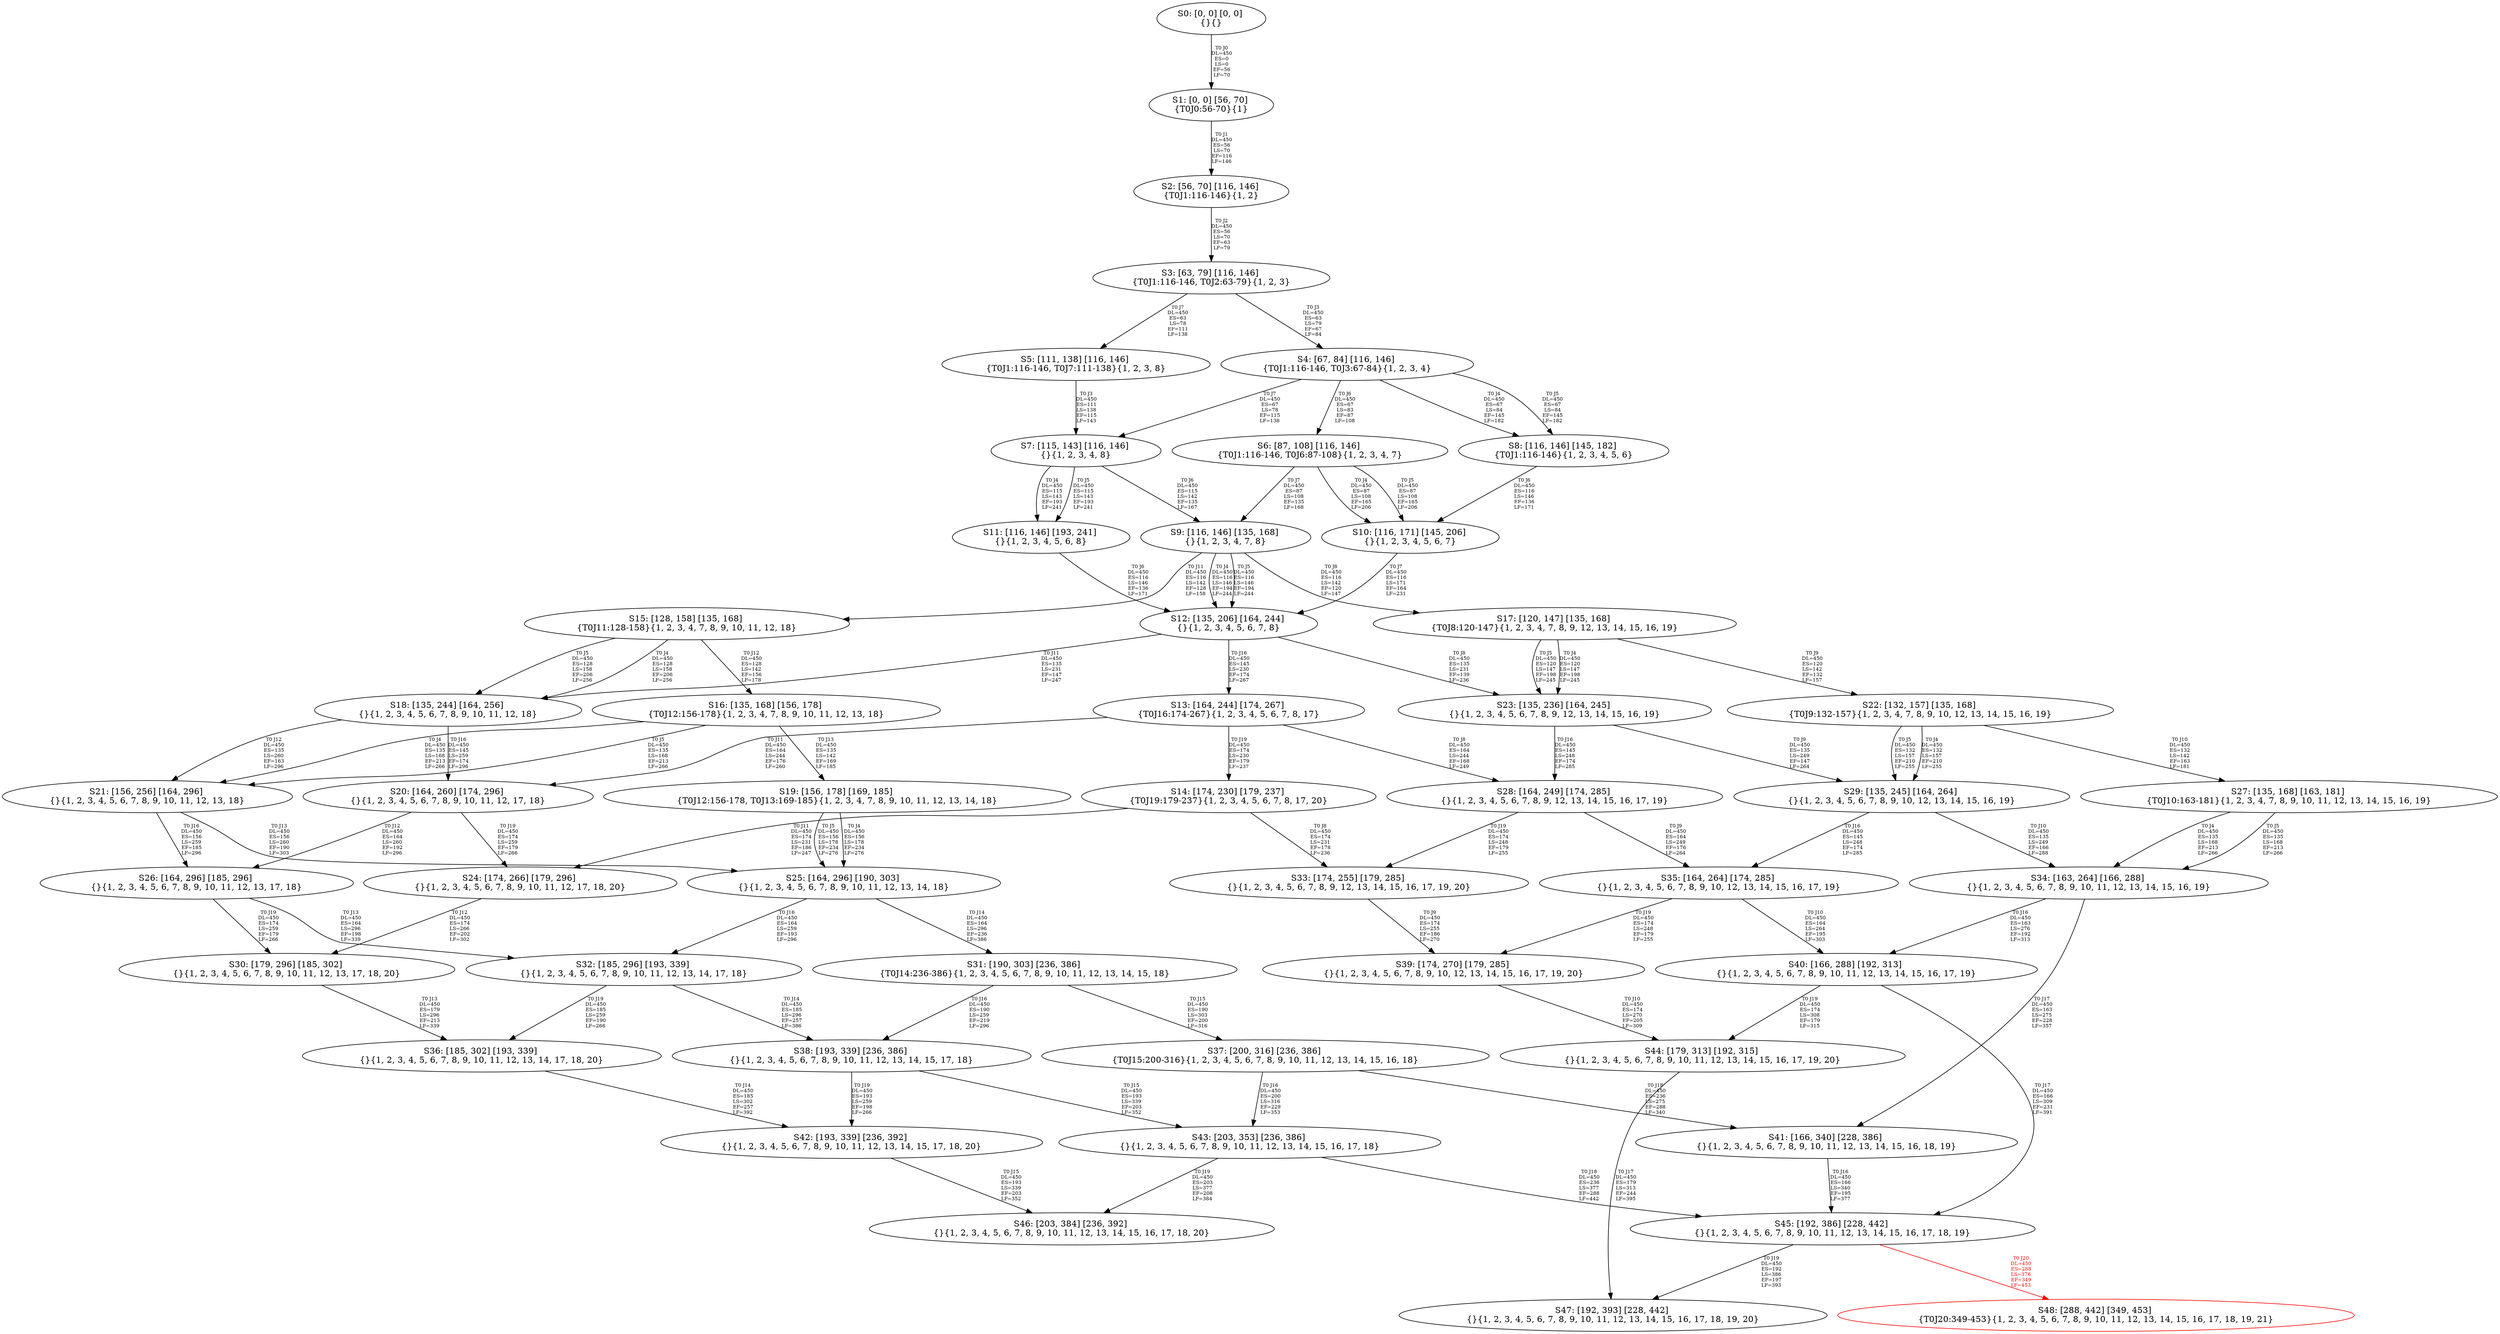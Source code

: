 digraph {
	S0[label="S0: [0, 0] [0, 0] \n{}{}"];
	S1[label="S1: [0, 0] [56, 70] \n{T0J0:56-70}{1}"];
	S2[label="S2: [56, 70] [116, 146] \n{T0J1:116-146}{1, 2}"];
	S3[label="S3: [63, 79] [116, 146] \n{T0J1:116-146, T0J2:63-79}{1, 2, 3}"];
	S4[label="S4: [67, 84] [116, 146] \n{T0J1:116-146, T0J3:67-84}{1, 2, 3, 4}"];
	S5[label="S5: [111, 138] [116, 146] \n{T0J1:116-146, T0J7:111-138}{1, 2, 3, 8}"];
	S6[label="S6: [87, 108] [116, 146] \n{T0J1:116-146, T0J6:87-108}{1, 2, 3, 4, 7}"];
	S7[label="S7: [115, 143] [116, 146] \n{}{1, 2, 3, 4, 8}"];
	S8[label="S8: [116, 146] [145, 182] \n{T0J1:116-146}{1, 2, 3, 4, 5, 6}"];
	S9[label="S9: [116, 146] [135, 168] \n{}{1, 2, 3, 4, 7, 8}"];
	S10[label="S10: [116, 171] [145, 206] \n{}{1, 2, 3, 4, 5, 6, 7}"];
	S11[label="S11: [116, 146] [193, 241] \n{}{1, 2, 3, 4, 5, 6, 8}"];
	S12[label="S12: [135, 206] [164, 244] \n{}{1, 2, 3, 4, 5, 6, 7, 8}"];
	S13[label="S13: [164, 244] [174, 267] \n{T0J16:174-267}{1, 2, 3, 4, 5, 6, 7, 8, 17}"];
	S14[label="S14: [174, 230] [179, 237] \n{T0J19:179-237}{1, 2, 3, 4, 5, 6, 7, 8, 17, 20}"];
	S15[label="S15: [128, 158] [135, 168] \n{T0J11:128-158}{1, 2, 3, 4, 7, 8, 9, 10, 11, 12, 18}"];
	S16[label="S16: [135, 168] [156, 178] \n{T0J12:156-178}{1, 2, 3, 4, 7, 8, 9, 10, 11, 12, 13, 18}"];
	S17[label="S17: [120, 147] [135, 168] \n{T0J8:120-147}{1, 2, 3, 4, 7, 8, 9, 12, 13, 14, 15, 16, 19}"];
	S18[label="S18: [135, 244] [164, 256] \n{}{1, 2, 3, 4, 5, 6, 7, 8, 9, 10, 11, 12, 18}"];
	S19[label="S19: [156, 178] [169, 185] \n{T0J12:156-178, T0J13:169-185}{1, 2, 3, 4, 7, 8, 9, 10, 11, 12, 13, 14, 18}"];
	S20[label="S20: [164, 260] [174, 296] \n{}{1, 2, 3, 4, 5, 6, 7, 8, 9, 10, 11, 12, 17, 18}"];
	S21[label="S21: [156, 256] [164, 296] \n{}{1, 2, 3, 4, 5, 6, 7, 8, 9, 10, 11, 12, 13, 18}"];
	S22[label="S22: [132, 157] [135, 168] \n{T0J9:132-157}{1, 2, 3, 4, 7, 8, 9, 10, 12, 13, 14, 15, 16, 19}"];
	S23[label="S23: [135, 236] [164, 245] \n{}{1, 2, 3, 4, 5, 6, 7, 8, 9, 12, 13, 14, 15, 16, 19}"];
	S24[label="S24: [174, 266] [179, 296] \n{}{1, 2, 3, 4, 5, 6, 7, 8, 9, 10, 11, 12, 17, 18, 20}"];
	S25[label="S25: [164, 296] [190, 303] \n{}{1, 2, 3, 4, 5, 6, 7, 8, 9, 10, 11, 12, 13, 14, 18}"];
	S26[label="S26: [164, 296] [185, 296] \n{}{1, 2, 3, 4, 5, 6, 7, 8, 9, 10, 11, 12, 13, 17, 18}"];
	S27[label="S27: [135, 168] [163, 181] \n{T0J10:163-181}{1, 2, 3, 4, 7, 8, 9, 10, 11, 12, 13, 14, 15, 16, 19}"];
	S28[label="S28: [164, 249] [174, 285] \n{}{1, 2, 3, 4, 5, 6, 7, 8, 9, 12, 13, 14, 15, 16, 17, 19}"];
	S29[label="S29: [135, 245] [164, 264] \n{}{1, 2, 3, 4, 5, 6, 7, 8, 9, 10, 12, 13, 14, 15, 16, 19}"];
	S30[label="S30: [179, 296] [185, 302] \n{}{1, 2, 3, 4, 5, 6, 7, 8, 9, 10, 11, 12, 13, 17, 18, 20}"];
	S31[label="S31: [190, 303] [236, 386] \n{T0J14:236-386}{1, 2, 3, 4, 5, 6, 7, 8, 9, 10, 11, 12, 13, 14, 15, 18}"];
	S32[label="S32: [185, 296] [193, 339] \n{}{1, 2, 3, 4, 5, 6, 7, 8, 9, 10, 11, 12, 13, 14, 17, 18}"];
	S33[label="S33: [174, 255] [179, 285] \n{}{1, 2, 3, 4, 5, 6, 7, 8, 9, 12, 13, 14, 15, 16, 17, 19, 20}"];
	S34[label="S34: [163, 264] [166, 288] \n{}{1, 2, 3, 4, 5, 6, 7, 8, 9, 10, 11, 12, 13, 14, 15, 16, 19}"];
	S35[label="S35: [164, 264] [174, 285] \n{}{1, 2, 3, 4, 5, 6, 7, 8, 9, 10, 12, 13, 14, 15, 16, 17, 19}"];
	S36[label="S36: [185, 302] [193, 339] \n{}{1, 2, 3, 4, 5, 6, 7, 8, 9, 10, 11, 12, 13, 14, 17, 18, 20}"];
	S37[label="S37: [200, 316] [236, 386] \n{T0J15:200-316}{1, 2, 3, 4, 5, 6, 7, 8, 9, 10, 11, 12, 13, 14, 15, 16, 18}"];
	S38[label="S38: [193, 339] [236, 386] \n{}{1, 2, 3, 4, 5, 6, 7, 8, 9, 10, 11, 12, 13, 14, 15, 17, 18}"];
	S39[label="S39: [174, 270] [179, 285] \n{}{1, 2, 3, 4, 5, 6, 7, 8, 9, 10, 12, 13, 14, 15, 16, 17, 19, 20}"];
	S40[label="S40: [166, 288] [192, 313] \n{}{1, 2, 3, 4, 5, 6, 7, 8, 9, 10, 11, 12, 13, 14, 15, 16, 17, 19}"];
	S41[label="S41: [166, 340] [228, 386] \n{}{1, 2, 3, 4, 5, 6, 7, 8, 9, 10, 11, 12, 13, 14, 15, 16, 18, 19}"];
	S42[label="S42: [193, 339] [236, 392] \n{}{1, 2, 3, 4, 5, 6, 7, 8, 9, 10, 11, 12, 13, 14, 15, 17, 18, 20}"];
	S43[label="S43: [203, 353] [236, 386] \n{}{1, 2, 3, 4, 5, 6, 7, 8, 9, 10, 11, 12, 13, 14, 15, 16, 17, 18}"];
	S44[label="S44: [179, 313] [192, 315] \n{}{1, 2, 3, 4, 5, 6, 7, 8, 9, 10, 11, 12, 13, 14, 15, 16, 17, 19, 20}"];
	S45[label="S45: [192, 386] [228, 442] \n{}{1, 2, 3, 4, 5, 6, 7, 8, 9, 10, 11, 12, 13, 14, 15, 16, 17, 18, 19}"];
	S46[label="S46: [203, 384] [236, 392] \n{}{1, 2, 3, 4, 5, 6, 7, 8, 9, 10, 11, 12, 13, 14, 15, 16, 17, 18, 20}"];
	S47[label="S47: [192, 393] [228, 442] \n{}{1, 2, 3, 4, 5, 6, 7, 8, 9, 10, 11, 12, 13, 14, 15, 16, 17, 18, 19, 20}"];
	S48[label="S48: [288, 442] [349, 453] \n{T0J20:349-453}{1, 2, 3, 4, 5, 6, 7, 8, 9, 10, 11, 12, 13, 14, 15, 16, 17, 18, 19, 21}"];
	S0 -> S1[label="T0 J0\nDL=450\nES=0\nLS=0\nEF=56\nLF=70",fontsize=8];
	S1 -> S2[label="T0 J1\nDL=450\nES=56\nLS=70\nEF=116\nLF=146",fontsize=8];
	S2 -> S3[label="T0 J2\nDL=450\nES=56\nLS=70\nEF=63\nLF=79",fontsize=8];
	S3 -> S4[label="T0 J3\nDL=450\nES=63\nLS=79\nEF=67\nLF=84",fontsize=8];
	S3 -> S5[label="T0 J7\nDL=450\nES=63\nLS=78\nEF=111\nLF=138",fontsize=8];
	S4 -> S8[label="T0 J4\nDL=450\nES=67\nLS=84\nEF=145\nLF=182",fontsize=8];
	S4 -> S8[label="T0 J5\nDL=450\nES=67\nLS=84\nEF=145\nLF=182",fontsize=8];
	S4 -> S6[label="T0 J6\nDL=450\nES=67\nLS=83\nEF=87\nLF=108",fontsize=8];
	S4 -> S7[label="T0 J7\nDL=450\nES=67\nLS=78\nEF=115\nLF=138",fontsize=8];
	S5 -> S7[label="T0 J3\nDL=450\nES=111\nLS=138\nEF=115\nLF=143",fontsize=8];
	S6 -> S10[label="T0 J4\nDL=450\nES=87\nLS=108\nEF=165\nLF=206",fontsize=8];
	S6 -> S10[label="T0 J5\nDL=450\nES=87\nLS=108\nEF=165\nLF=206",fontsize=8];
	S6 -> S9[label="T0 J7\nDL=450\nES=87\nLS=108\nEF=135\nLF=168",fontsize=8];
	S7 -> S11[label="T0 J4\nDL=450\nES=115\nLS=143\nEF=193\nLF=241",fontsize=8];
	S7 -> S11[label="T0 J5\nDL=450\nES=115\nLS=143\nEF=193\nLF=241",fontsize=8];
	S7 -> S9[label="T0 J6\nDL=450\nES=115\nLS=142\nEF=135\nLF=167",fontsize=8];
	S8 -> S10[label="T0 J6\nDL=450\nES=116\nLS=146\nEF=136\nLF=171",fontsize=8];
	S9 -> S12[label="T0 J4\nDL=450\nES=116\nLS=146\nEF=194\nLF=244",fontsize=8];
	S9 -> S12[label="T0 J5\nDL=450\nES=116\nLS=146\nEF=194\nLF=244",fontsize=8];
	S9 -> S17[label="T0 J8\nDL=450\nES=116\nLS=142\nEF=120\nLF=147",fontsize=8];
	S9 -> S15[label="T0 J11\nDL=450\nES=116\nLS=142\nEF=128\nLF=158",fontsize=8];
	S10 -> S12[label="T0 J7\nDL=450\nES=116\nLS=171\nEF=164\nLF=231",fontsize=8];
	S11 -> S12[label="T0 J6\nDL=450\nES=116\nLS=146\nEF=136\nLF=171",fontsize=8];
	S12 -> S23[label="T0 J8\nDL=450\nES=135\nLS=231\nEF=139\nLF=236",fontsize=8];
	S12 -> S18[label="T0 J11\nDL=450\nES=135\nLS=231\nEF=147\nLF=247",fontsize=8];
	S12 -> S13[label="T0 J16\nDL=450\nES=145\nLS=230\nEF=174\nLF=267",fontsize=8];
	S13 -> S28[label="T0 J8\nDL=450\nES=164\nLS=244\nEF=168\nLF=249",fontsize=8];
	S13 -> S20[label="T0 J11\nDL=450\nES=164\nLS=244\nEF=176\nLF=260",fontsize=8];
	S13 -> S14[label="T0 J19\nDL=450\nES=174\nLS=230\nEF=179\nLF=237",fontsize=8];
	S14 -> S33[label="T0 J8\nDL=450\nES=174\nLS=231\nEF=178\nLF=236",fontsize=8];
	S14 -> S24[label="T0 J11\nDL=450\nES=174\nLS=231\nEF=186\nLF=247",fontsize=8];
	S15 -> S18[label="T0 J4\nDL=450\nES=128\nLS=158\nEF=206\nLF=256",fontsize=8];
	S15 -> S18[label="T0 J5\nDL=450\nES=128\nLS=158\nEF=206\nLF=256",fontsize=8];
	S15 -> S16[label="T0 J12\nDL=450\nES=128\nLS=142\nEF=156\nLF=178",fontsize=8];
	S16 -> S21[label="T0 J4\nDL=450\nES=135\nLS=168\nEF=213\nLF=266",fontsize=8];
	S16 -> S21[label="T0 J5\nDL=450\nES=135\nLS=168\nEF=213\nLF=266",fontsize=8];
	S16 -> S19[label="T0 J13\nDL=450\nES=135\nLS=142\nEF=169\nLF=185",fontsize=8];
	S17 -> S23[label="T0 J4\nDL=450\nES=120\nLS=147\nEF=198\nLF=245",fontsize=8];
	S17 -> S23[label="T0 J5\nDL=450\nES=120\nLS=147\nEF=198\nLF=245",fontsize=8];
	S17 -> S22[label="T0 J9\nDL=450\nES=120\nLS=142\nEF=132\nLF=157",fontsize=8];
	S18 -> S21[label="T0 J12\nDL=450\nES=135\nLS=260\nEF=163\nLF=296",fontsize=8];
	S18 -> S20[label="T0 J16\nDL=450\nES=145\nLS=259\nEF=174\nLF=296",fontsize=8];
	S19 -> S25[label="T0 J4\nDL=450\nES=156\nLS=178\nEF=234\nLF=276",fontsize=8];
	S19 -> S25[label="T0 J5\nDL=450\nES=156\nLS=178\nEF=234\nLF=276",fontsize=8];
	S20 -> S26[label="T0 J12\nDL=450\nES=164\nLS=260\nEF=192\nLF=296",fontsize=8];
	S20 -> S24[label="T0 J19\nDL=450\nES=174\nLS=259\nEF=179\nLF=266",fontsize=8];
	S21 -> S25[label="T0 J13\nDL=450\nES=156\nLS=260\nEF=190\nLF=303",fontsize=8];
	S21 -> S26[label="T0 J16\nDL=450\nES=156\nLS=259\nEF=185\nLF=296",fontsize=8];
	S22 -> S29[label="T0 J4\nDL=450\nES=132\nLS=157\nEF=210\nLF=255",fontsize=8];
	S22 -> S29[label="T0 J5\nDL=450\nES=132\nLS=157\nEF=210\nLF=255",fontsize=8];
	S22 -> S27[label="T0 J10\nDL=450\nES=132\nLS=142\nEF=163\nLF=181",fontsize=8];
	S23 -> S29[label="T0 J9\nDL=450\nES=135\nLS=249\nEF=147\nLF=264",fontsize=8];
	S23 -> S28[label="T0 J16\nDL=450\nES=145\nLS=248\nEF=174\nLF=285",fontsize=8];
	S24 -> S30[label="T0 J12\nDL=450\nES=174\nLS=266\nEF=202\nLF=302",fontsize=8];
	S25 -> S31[label="T0 J14\nDL=450\nES=164\nLS=296\nEF=236\nLF=386",fontsize=8];
	S25 -> S32[label="T0 J16\nDL=450\nES=164\nLS=259\nEF=193\nLF=296",fontsize=8];
	S26 -> S32[label="T0 J13\nDL=450\nES=164\nLS=296\nEF=198\nLF=339",fontsize=8];
	S26 -> S30[label="T0 J19\nDL=450\nES=174\nLS=259\nEF=179\nLF=266",fontsize=8];
	S27 -> S34[label="T0 J4\nDL=450\nES=135\nLS=168\nEF=213\nLF=266",fontsize=8];
	S27 -> S34[label="T0 J5\nDL=450\nES=135\nLS=168\nEF=213\nLF=266",fontsize=8];
	S28 -> S35[label="T0 J9\nDL=450\nES=164\nLS=249\nEF=176\nLF=264",fontsize=8];
	S28 -> S33[label="T0 J19\nDL=450\nES=174\nLS=248\nEF=179\nLF=255",fontsize=8];
	S29 -> S34[label="T0 J10\nDL=450\nES=135\nLS=249\nEF=166\nLF=288",fontsize=8];
	S29 -> S35[label="T0 J16\nDL=450\nES=145\nLS=248\nEF=174\nLF=285",fontsize=8];
	S30 -> S36[label="T0 J13\nDL=450\nES=179\nLS=296\nEF=213\nLF=339",fontsize=8];
	S31 -> S37[label="T0 J15\nDL=450\nES=190\nLS=303\nEF=200\nLF=316",fontsize=8];
	S31 -> S38[label="T0 J16\nDL=450\nES=190\nLS=259\nEF=219\nLF=296",fontsize=8];
	S32 -> S38[label="T0 J14\nDL=450\nES=185\nLS=296\nEF=257\nLF=386",fontsize=8];
	S32 -> S36[label="T0 J19\nDL=450\nES=185\nLS=259\nEF=190\nLF=266",fontsize=8];
	S33 -> S39[label="T0 J9\nDL=450\nES=174\nLS=255\nEF=186\nLF=270",fontsize=8];
	S34 -> S40[label="T0 J16\nDL=450\nES=163\nLS=276\nEF=192\nLF=313",fontsize=8];
	S34 -> S41[label="T0 J17\nDL=450\nES=163\nLS=275\nEF=228\nLF=357",fontsize=8];
	S35 -> S40[label="T0 J10\nDL=450\nES=164\nLS=264\nEF=195\nLF=303",fontsize=8];
	S35 -> S39[label="T0 J19\nDL=450\nES=174\nLS=248\nEF=179\nLF=255",fontsize=8];
	S36 -> S42[label="T0 J14\nDL=450\nES=185\nLS=302\nEF=257\nLF=392",fontsize=8];
	S37 -> S43[label="T0 J16\nDL=450\nES=200\nLS=316\nEF=229\nLF=353",fontsize=8];
	S37 -> S41[label="T0 J18\nDL=450\nES=236\nLS=275\nEF=288\nLF=340",fontsize=8];
	S38 -> S43[label="T0 J15\nDL=450\nES=193\nLS=339\nEF=203\nLF=352",fontsize=8];
	S38 -> S42[label="T0 J19\nDL=450\nES=193\nLS=259\nEF=198\nLF=266",fontsize=8];
	S39 -> S44[label="T0 J10\nDL=450\nES=174\nLS=270\nEF=205\nLF=309",fontsize=8];
	S40 -> S45[label="T0 J17\nDL=450\nES=166\nLS=309\nEF=231\nLF=391",fontsize=8];
	S40 -> S44[label="T0 J19\nDL=450\nES=174\nLS=308\nEF=179\nLF=315",fontsize=8];
	S41 -> S45[label="T0 J16\nDL=450\nES=166\nLS=340\nEF=195\nLF=377",fontsize=8];
	S42 -> S46[label="T0 J15\nDL=450\nES=193\nLS=339\nEF=203\nLF=352",fontsize=8];
	S43 -> S45[label="T0 J18\nDL=450\nES=236\nLS=377\nEF=288\nLF=442",fontsize=8];
	S43 -> S46[label="T0 J19\nDL=450\nES=203\nLS=377\nEF=208\nLF=384",fontsize=8];
	S44 -> S47[label="T0 J17\nDL=450\nES=179\nLS=313\nEF=244\nLF=395",fontsize=8];
	S45 -> S47[label="T0 J19\nDL=450\nES=192\nLS=386\nEF=197\nLF=393",fontsize=8];
	S45 -> S48[label="T0 J20\nDL=450\nES=288\nLS=376\nEF=349\nLF=453",color=Red,fontcolor=Red,fontsize=8];
S48[color=Red];
}
